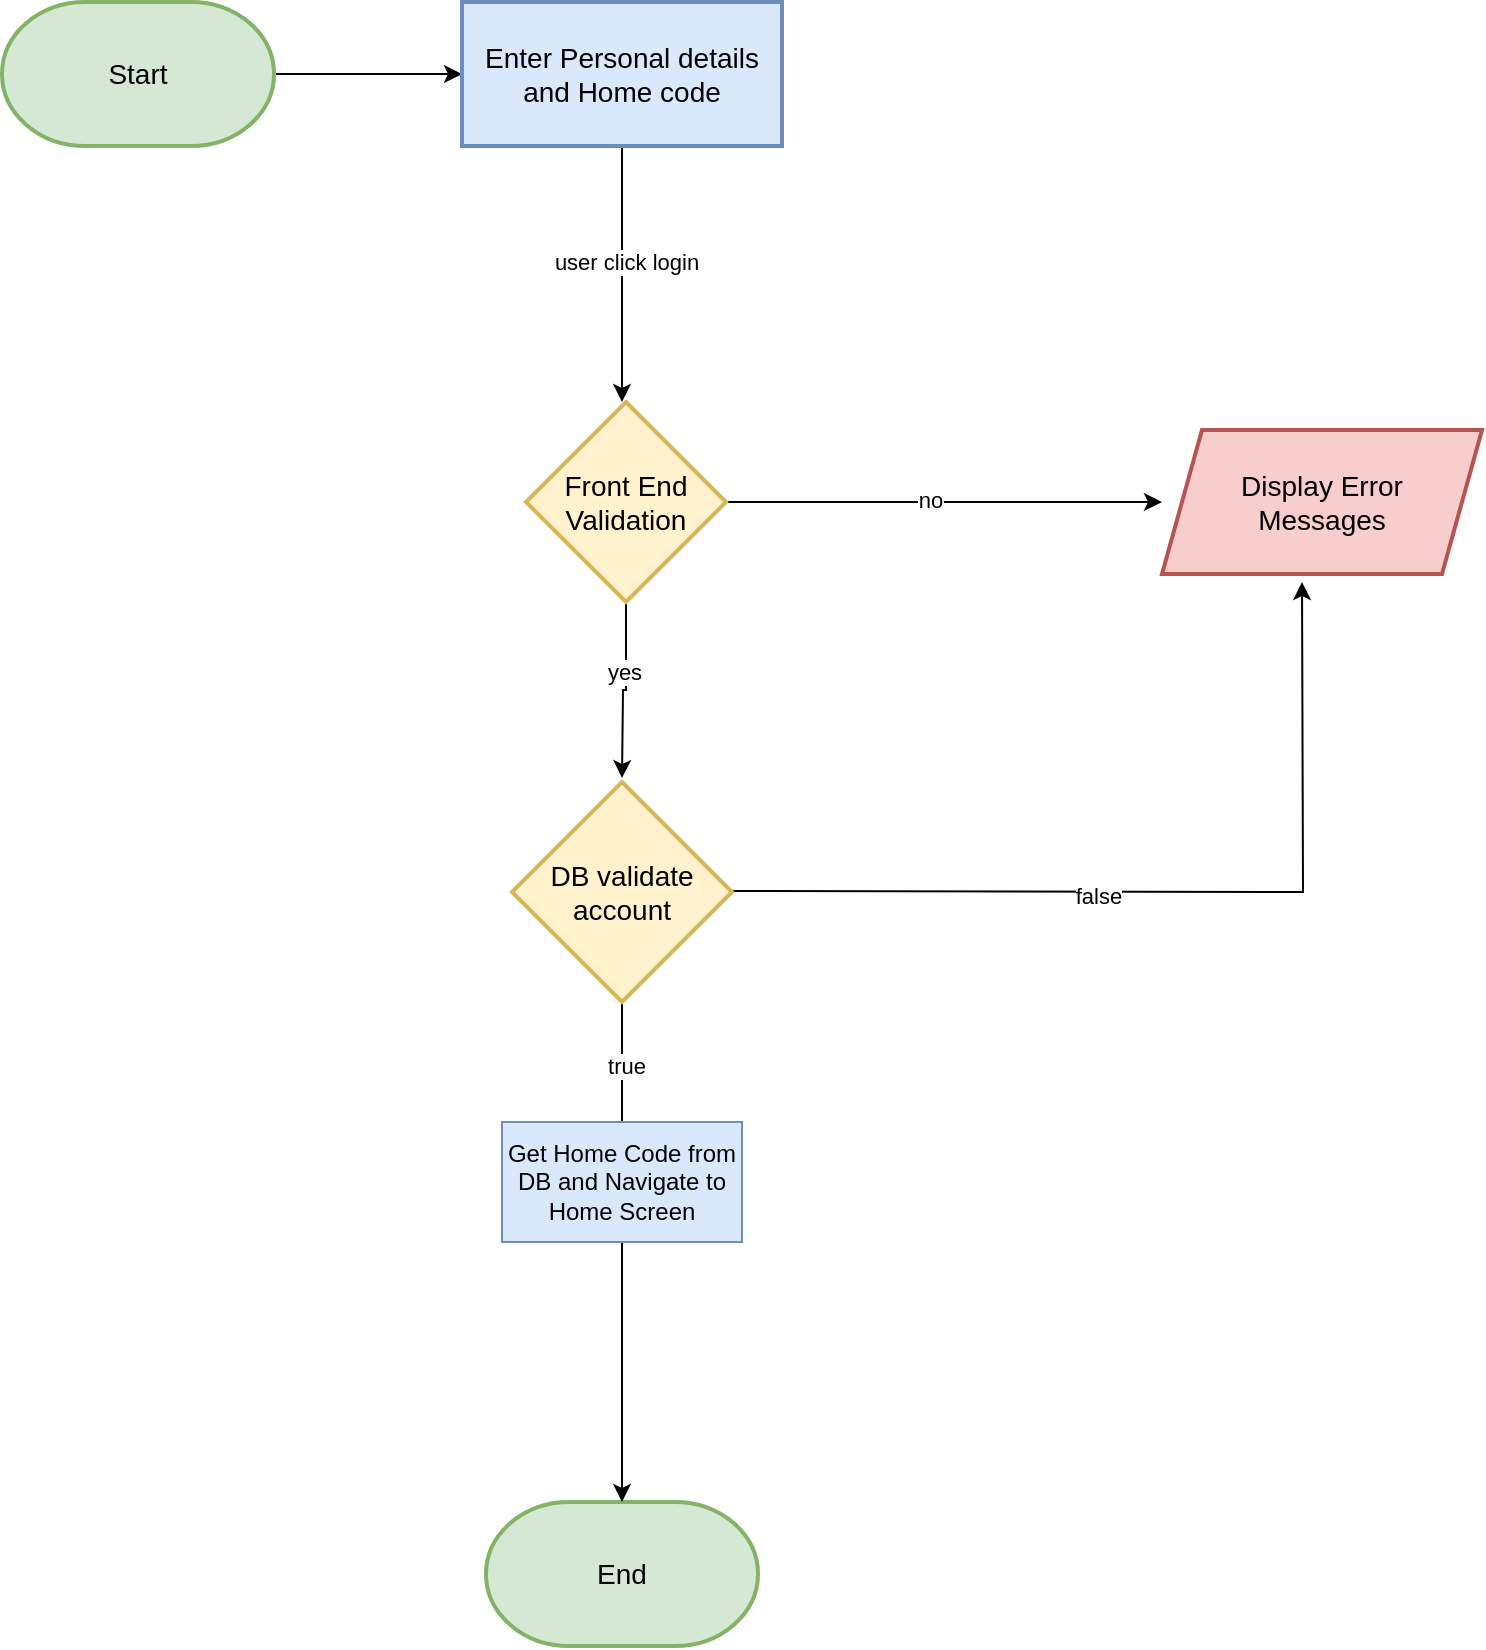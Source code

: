 <mxfile version="17.1.2" type="device"><diagram id="MuR1nztQ1OPrrJZ6KjIK" name="Page-1"><mxGraphModel dx="1422" dy="786" grid="1" gridSize="10" guides="1" tooltips="1" connect="1" arrows="1" fold="1" page="1" pageScale="1" pageWidth="850" pageHeight="1100" math="0" shadow="0"><root><mxCell id="0"/><mxCell id="1" parent="0"/><mxCell id="V3J4bkhp4N1HUL6WfkMx-1" value="" style="edgeStyle=orthogonalEdgeStyle;rounded=0;orthogonalLoop=1;jettySize=auto;html=1;" edge="1" parent="1" source="V3J4bkhp4N1HUL6WfkMx-2" target="V3J4bkhp4N1HUL6WfkMx-5"><mxGeometry relative="1" as="geometry"/></mxCell><mxCell id="V3J4bkhp4N1HUL6WfkMx-2" value="Start" style="fontSize=14;zwfType=basicShape;strokeWidth=2;html=1;shape=mxgraph.flowchart.terminator;whiteSpace=wrap;strokeColor=#82b366;fillColor=#d5e8d4;" vertex="1" parent="1"><mxGeometry x="90" y="10" width="136" height="72" as="geometry"/></mxCell><mxCell id="V3J4bkhp4N1HUL6WfkMx-3" value="" style="edgeStyle=orthogonalEdgeStyle;rounded=0;orthogonalLoop=1;jettySize=auto;html=1;" edge="1" parent="1" source="V3J4bkhp4N1HUL6WfkMx-5"><mxGeometry relative="1" as="geometry"><mxPoint x="400" y="210" as="targetPoint"/></mxGeometry></mxCell><mxCell id="V3J4bkhp4N1HUL6WfkMx-4" value="user click login" style="edgeLabel;html=1;align=center;verticalAlign=middle;resizable=0;points=[];" vertex="1" connectable="0" parent="V3J4bkhp4N1HUL6WfkMx-3"><mxGeometry x="-0.219" y="2" relative="1" as="geometry"><mxPoint y="8" as="offset"/></mxGeometry></mxCell><mxCell id="V3J4bkhp4N1HUL6WfkMx-5" value="Enter Personal details and Home code" style="fontSize=14;zwfType=basicShape;rounded=0;strokeWidth=2;strokeColor=#6c8ebf;whiteSpace=wrap;html=1;fillColor=#dae8fc;" vertex="1" parent="1"><mxGeometry x="320" y="10" width="160" height="72" as="geometry"/></mxCell><mxCell id="V3J4bkhp4N1HUL6WfkMx-6" value="" style="edgeStyle=orthogonalEdgeStyle;rounded=0;orthogonalLoop=1;jettySize=auto;html=1;" edge="1" parent="1" source="V3J4bkhp4N1HUL6WfkMx-10"><mxGeometry relative="1" as="geometry"><mxPoint x="400" y="398.0" as="targetPoint"/></mxGeometry></mxCell><mxCell id="V3J4bkhp4N1HUL6WfkMx-7" value="yes" style="edgeLabel;html=1;align=center;verticalAlign=middle;resizable=0;points=[];" vertex="1" connectable="0" parent="V3J4bkhp4N1HUL6WfkMx-6"><mxGeometry x="-0.217" y="-1" relative="1" as="geometry"><mxPoint as="offset"/></mxGeometry></mxCell><mxCell id="V3J4bkhp4N1HUL6WfkMx-8" value="" style="edgeStyle=orthogonalEdgeStyle;rounded=0;orthogonalLoop=1;jettySize=auto;html=1;entryX=0;entryY=0.5;entryDx=0;entryDy=0;" edge="1" parent="1" source="V3J4bkhp4N1HUL6WfkMx-10"><mxGeometry relative="1" as="geometry"><mxPoint x="670" y="260.0" as="targetPoint"/></mxGeometry></mxCell><mxCell id="V3J4bkhp4N1HUL6WfkMx-9" value="no" style="edgeLabel;html=1;align=center;verticalAlign=middle;resizable=0;points=[];" vertex="1" connectable="0" parent="V3J4bkhp4N1HUL6WfkMx-8"><mxGeometry x="-0.073" y="1" relative="1" as="geometry"><mxPoint as="offset"/></mxGeometry></mxCell><mxCell id="V3J4bkhp4N1HUL6WfkMx-10" value="Front End&lt;br&gt;Validation" style="fontSize=14;spacingLeft=10;spacingRight=10;zwfType=basicShape;strokeWidth=2;rhombus;whiteSpace=wrap;html=1;strokeColor=#d6b656;fillColor=#fff2cc;" vertex="1" parent="1"><mxGeometry x="352" y="210" width="100" height="100" as="geometry"/></mxCell><mxCell id="V3J4bkhp4N1HUL6WfkMx-11" value="" style="edgeStyle=orthogonalEdgeStyle;rounded=0;orthogonalLoop=1;jettySize=auto;html=1;" edge="1" parent="1"><mxGeometry relative="1" as="geometry"><mxPoint x="452" y="454.5" as="sourcePoint"/><mxPoint x="740" y="300" as="targetPoint"/></mxGeometry></mxCell><mxCell id="V3J4bkhp4N1HUL6WfkMx-12" value="false" style="edgeLabel;html=1;align=center;verticalAlign=middle;resizable=0;points=[];" vertex="1" connectable="0" parent="V3J4bkhp4N1HUL6WfkMx-11"><mxGeometry x="-0.164" y="-2" relative="1" as="geometry"><mxPoint as="offset"/></mxGeometry></mxCell><mxCell id="V3J4bkhp4N1HUL6WfkMx-13" value="" style="edgeStyle=orthogonalEdgeStyle;rounded=0;orthogonalLoop=1;jettySize=auto;html=1;" edge="1" parent="1" source="V3J4bkhp4N1HUL6WfkMx-15"><mxGeometry relative="1" as="geometry"><mxPoint x="400" y="609" as="targetPoint"/></mxGeometry></mxCell><mxCell id="V3J4bkhp4N1HUL6WfkMx-14" value="true" style="edgeLabel;html=1;align=center;verticalAlign=middle;resizable=0;points=[];" vertex="1" connectable="0" parent="V3J4bkhp4N1HUL6WfkMx-13"><mxGeometry x="-0.353" y="2" relative="1" as="geometry"><mxPoint as="offset"/></mxGeometry></mxCell><mxCell id="V3J4bkhp4N1HUL6WfkMx-15" value="DB validate account" style="fontSize=14;spacingLeft=10;spacingRight=10;zwfType=basicShape;strokeWidth=2;rhombus;whiteSpace=wrap;html=1;strokeColor=#d6b656;fillColor=#fff2cc;" vertex="1" parent="1"><mxGeometry x="345" y="400" width="110" height="110" as="geometry"/></mxCell><mxCell id="V3J4bkhp4N1HUL6WfkMx-23" value="End" style="fontSize=14;zwfType=basicShape;strokeWidth=2;html=1;shape=mxgraph.flowchart.terminator;whiteSpace=wrap;strokeColor=#82b366;fillColor=#d5e8d4;" vertex="1" parent="1"><mxGeometry x="332" y="760" width="136" height="72" as="geometry"/></mxCell><mxCell id="V3J4bkhp4N1HUL6WfkMx-24" value="Display Error Messages" style="fontSize=14;spacingLeft=10;spacingRight=10;zwfType=basicShape;strokeWidth=2;shape=parallelogram;perimeter=parallelogramPerimeter;whiteSpace=wrap;html=1;fixedSize=1;strokeColor=#b85450;fillColor=#f8cecc;" vertex="1" parent="1"><mxGeometry x="670" y="224" width="160" height="72" as="geometry"/></mxCell><mxCell id="V3J4bkhp4N1HUL6WfkMx-26" style="edgeStyle=orthogonalEdgeStyle;rounded=0;orthogonalLoop=1;jettySize=auto;html=1;entryX=0.5;entryY=0;entryDx=0;entryDy=0;entryPerimeter=0;" edge="1" parent="1" source="V3J4bkhp4N1HUL6WfkMx-25" target="V3J4bkhp4N1HUL6WfkMx-23"><mxGeometry relative="1" as="geometry"/></mxCell><mxCell id="V3J4bkhp4N1HUL6WfkMx-25" value="Get Home Code from DB and Navigate to Home Screen" style="rounded=0;whiteSpace=wrap;html=1;fillColor=#dae8fc;strokeColor=#6c8ebf;" vertex="1" parent="1"><mxGeometry x="340" y="570" width="120" height="60" as="geometry"/></mxCell></root></mxGraphModel></diagram></mxfile>